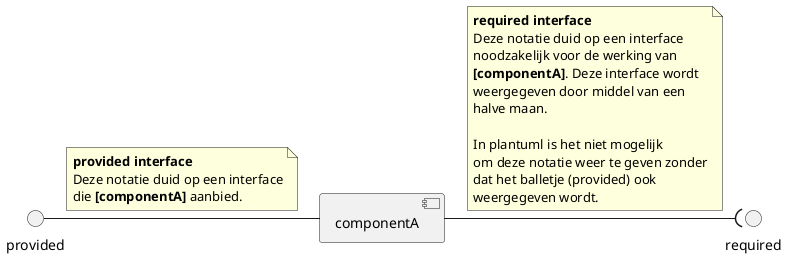 @startuml
'https://plantuml.com/component-diagram

[componentA] -right-( required
note on link
    **required interface**
    Deze notatie duid op een interface
    noodzakelijk voor de werking van
    **[componentA]**. Deze interface wordt
    weergegeven door middel van een
    halve maan.

    In plantuml is het niet mogelijk
    om deze notatie weer te geven zonder
    dat het balletje (provided) ook
    weergegeven wordt.
end note

provided -right- [componentA]
note on link
    **provided interface**
    Deze notatie duid op een interface
    die **[componentA]** aanbied.
end note

@enduml